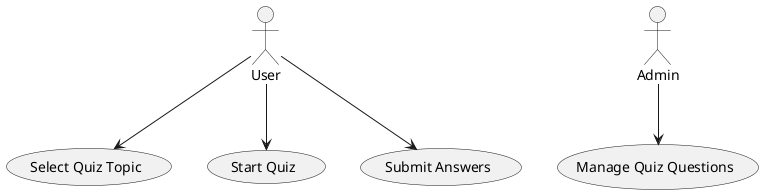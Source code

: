 @startuml
actor User
actor Admin

User --> (Select Quiz Topic)
User --> (Start Quiz)
User --> (Submit Answers)
Admin --> (Manage Quiz Questions)

@enduml